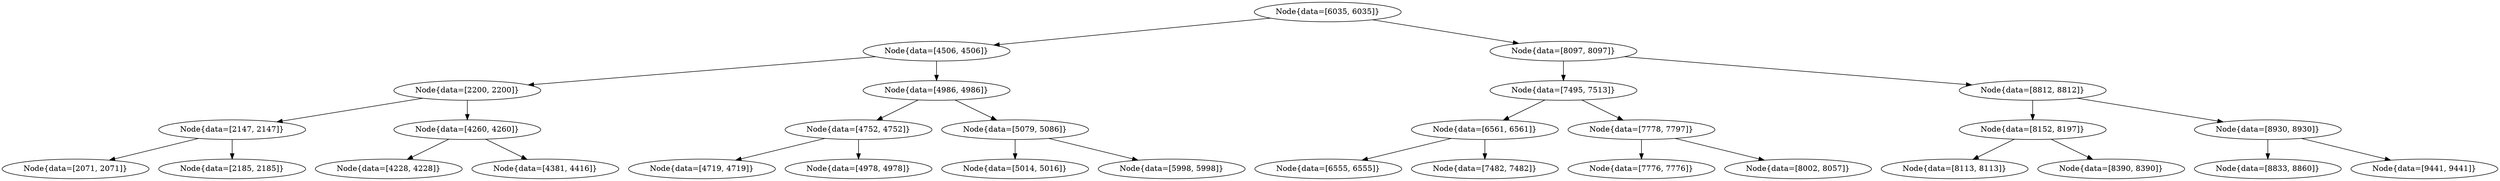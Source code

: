 digraph G{
1324526451 [label="Node{data=[6035, 6035]}"]
1324526451 -> 884868698
884868698 [label="Node{data=[4506, 4506]}"]
884868698 -> 1905229914
1905229914 [label="Node{data=[2200, 2200]}"]
1905229914 -> 235532726
235532726 [label="Node{data=[2147, 2147]}"]
235532726 -> 1434151479
1434151479 [label="Node{data=[2071, 2071]}"]
235532726 -> 296954388
296954388 [label="Node{data=[2185, 2185]}"]
1905229914 -> 473163048
473163048 [label="Node{data=[4260, 4260]}"]
473163048 -> 1576416089
1576416089 [label="Node{data=[4228, 4228]}"]
473163048 -> 1406324738
1406324738 [label="Node{data=[4381, 4416]}"]
884868698 -> 1530504166
1530504166 [label="Node{data=[4986, 4986]}"]
1530504166 -> 1478493964
1478493964 [label="Node{data=[4752, 4752]}"]
1478493964 -> 874548138
874548138 [label="Node{data=[4719, 4719]}"]
1478493964 -> 1899433964
1899433964 [label="Node{data=[4978, 4978]}"]
1530504166 -> 1728554175
1728554175 [label="Node{data=[5079, 5086]}"]
1728554175 -> 1070057268
1070057268 [label="Node{data=[5014, 5016]}"]
1728554175 -> 252339901
252339901 [label="Node{data=[5998, 5998]}"]
1324526451 -> 1175146719
1175146719 [label="Node{data=[8097, 8097]}"]
1175146719 -> 485701373
485701373 [label="Node{data=[7495, 7513]}"]
485701373 -> 487369776
487369776 [label="Node{data=[6561, 6561]}"]
487369776 -> 1106189986
1106189986 [label="Node{data=[6555, 6555]}"]
487369776 -> 1576936424
1576936424 [label="Node{data=[7482, 7482]}"]
485701373 -> 1480569460
1480569460 [label="Node{data=[7778, 7797]}"]
1480569460 -> 539682927
539682927 [label="Node{data=[7776, 7776]}"]
1480569460 -> 428468422
428468422 [label="Node{data=[8002, 8057]}"]
1175146719 -> 902064508
902064508 [label="Node{data=[8812, 8812]}"]
902064508 -> 273531298
273531298 [label="Node{data=[8152, 8197]}"]
273531298 -> 1741892180
1741892180 [label="Node{data=[8113, 8113]}"]
273531298 -> 826945968
826945968 [label="Node{data=[8390, 8390]}"]
902064508 -> 659763564
659763564 [label="Node{data=[8930, 8930]}"]
659763564 -> 1508750581
1508750581 [label="Node{data=[8833, 8860]}"]
659763564 -> 663925782
663925782 [label="Node{data=[9441, 9441]}"]
}